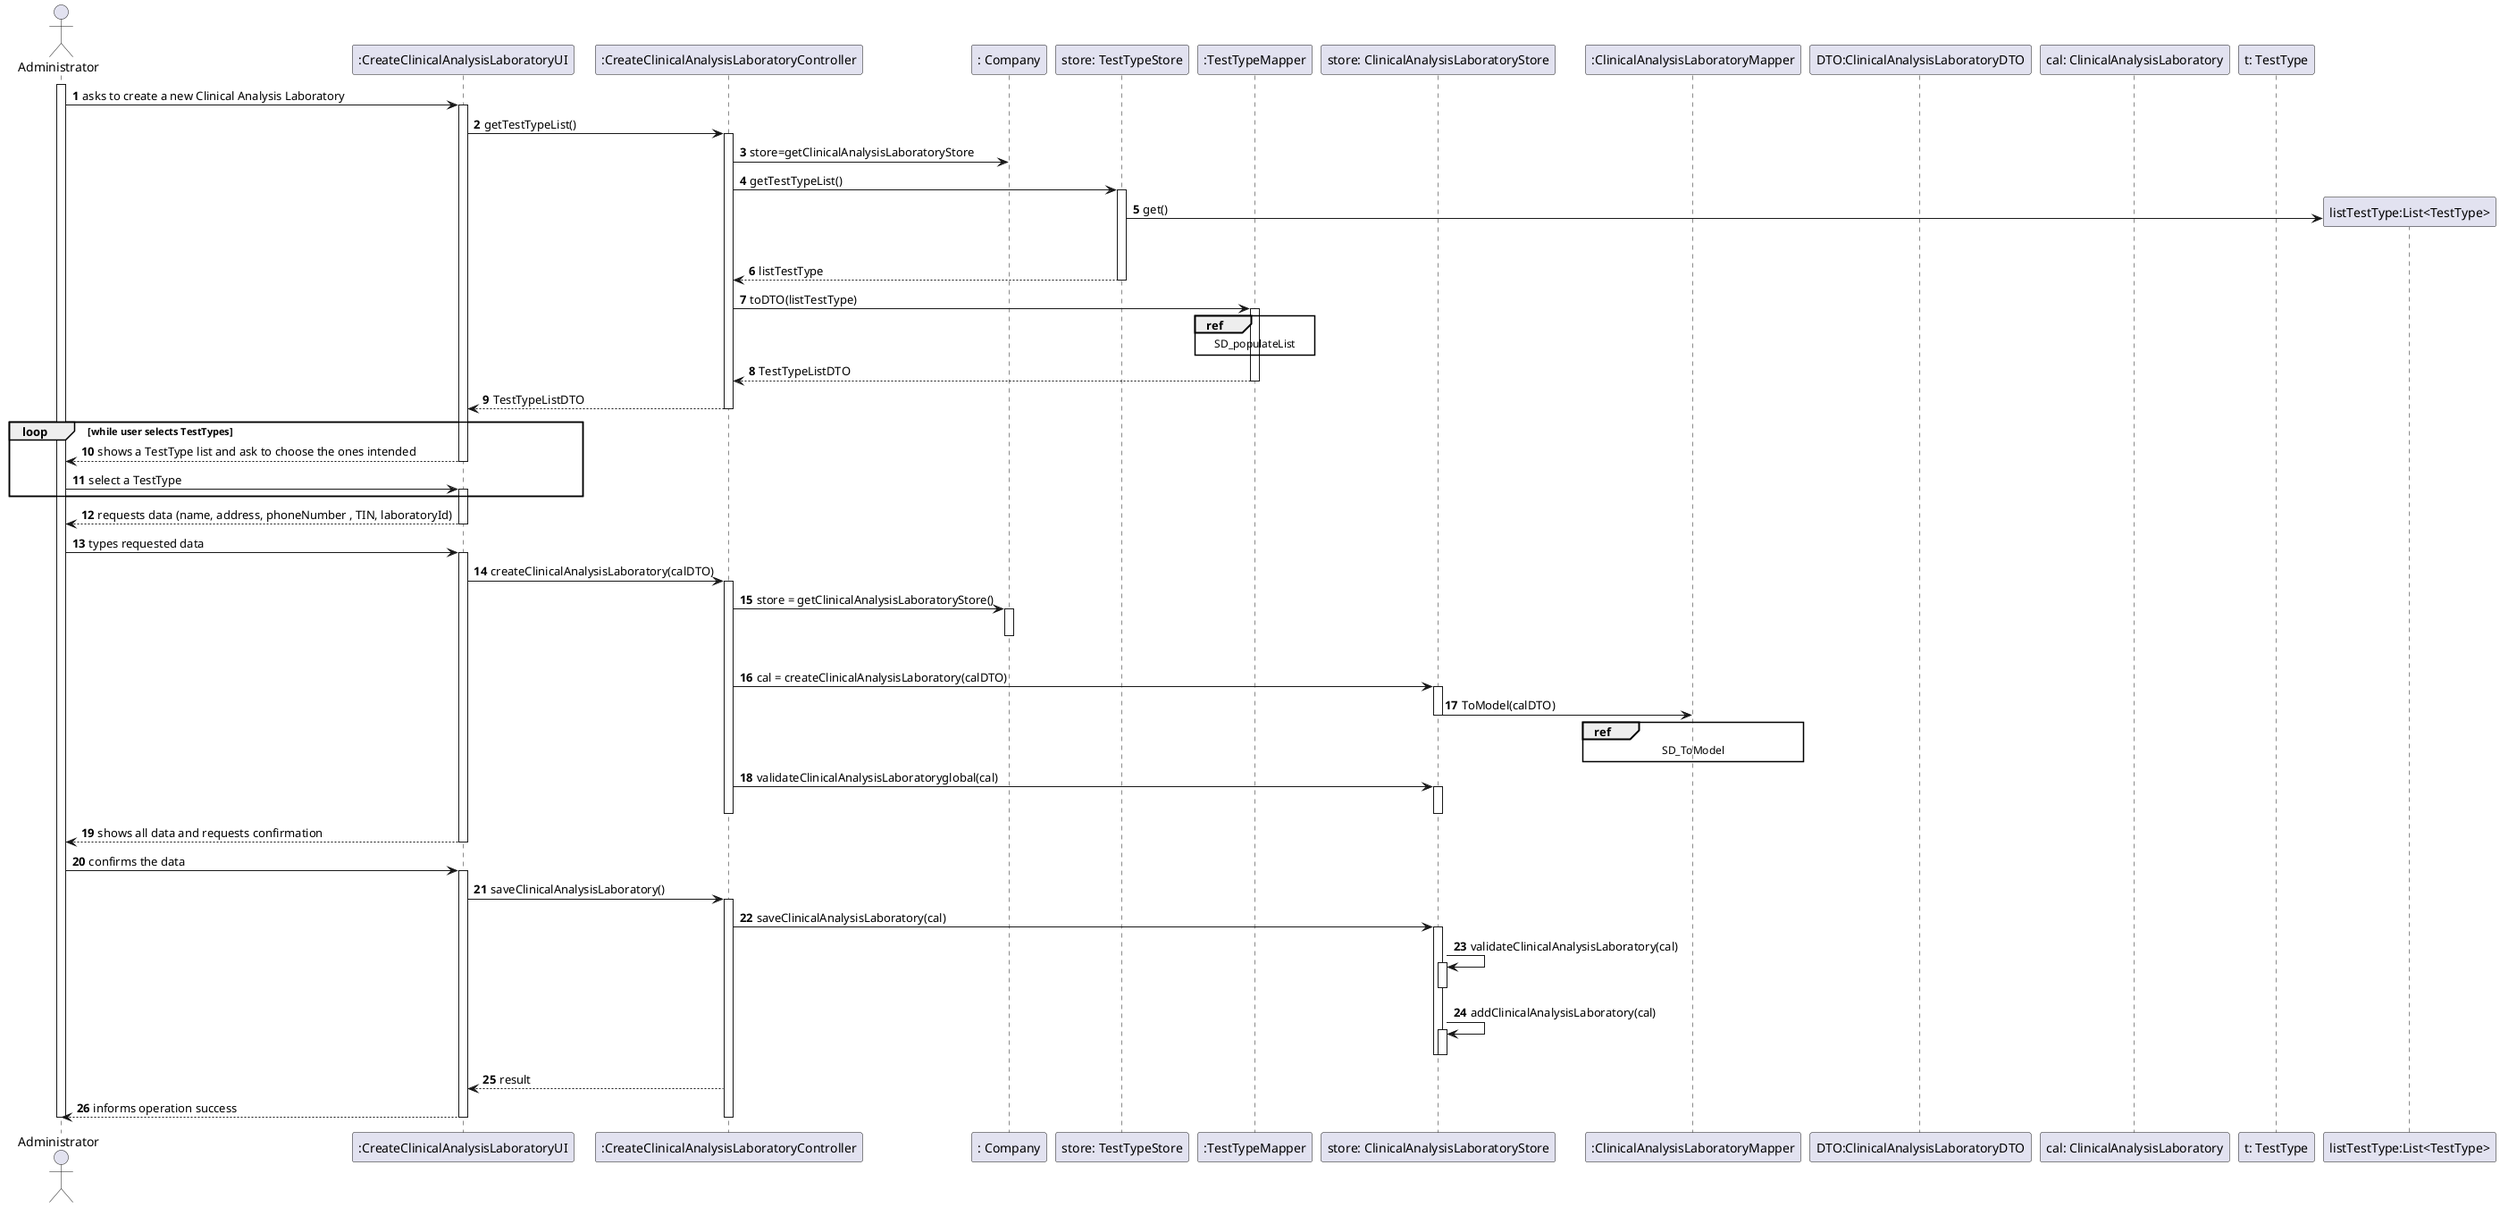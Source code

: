 @startuml
autonumber
actor "Administrator" as ADM

participant ":CreateClinicalAnalysisLaboratoryUI" as UI
participant ":CreateClinicalAnalysisLaboratoryController" as CTRL
participant ": Company" as Comp
participant "store: TestTypeStore" as TTS
participant ":TestTypeMapper" as MapperTT
participant "store: ClinicalAnalysisLaboratoryStore" as CALStore
participant ":ClinicalAnalysisLaboratoryMapper" as MapperCal
participant "DTO:ClinicalAnalysisLaboratoryDTO" as CALDTO
participant "cal: ClinicalAnalysisLaboratory" as CAL
participant "t: TestType" as TT

activate ADM
ADM -> UI : asks to create a new Clinical Analysis Laboratory
activate UI
UI -> CTRL : getTestTypeList()
activate CTRL

CTRL -> Comp : store=getClinicalAnalysisLaboratoryStore
CTRL -> TTS : getTestTypeList()
activate TTS
TTS -> "listTestType:List<TestType>"** : get()

|||

TTS --> CTRL : listTestType
deactivate TTS

CTRL -> MapperTT :toDTO(listTestType)
activate MapperTT
ref over MapperTT
SD_populateList
end ref
MapperTT --> CTRL : TestTypeListDTO
deactivate MapperTT
CTRL --> UI : TestTypeListDTO
deactivate CTRL
loop while user selects TestTypes
UI --> ADM : shows a TestType list and ask to choose the ones intended
deactivate UI

ADM -> UI : select a TestType
activate UI
end
UI --> ADM : requests data (name, address, phoneNumber , TIN, laboratoryId)
deactivate UI

ADM -> UI : types requested data
activate UI

UI -> CTRL : createClinicalAnalysisLaboratory(calDTO)
activate CTRL



CTRL -> Comp : store = getClinicalAnalysisLaboratoryStore()
activate Comp
|||
deactivate Comp
CTRL -> CALStore: cal = createClinicalAnalysisLaboratory(calDTO)
activate CALStore
CALStore -> MapperCal : ToModel(calDTO)
deactivate CALStore
deactivate Comp


ref over MapperCal
SD_ToModel
end ref

CTRL -> CALStore : validateClinicalAnalysisLaboratoryglobal(cal)
activate CALStore
deactivate CALStore
deactivate CTRL

UI --> ADM: shows all data and requests confirmation
deactivate CTRL
deactivate UI

ADM -> UI : confirms the data
activate UI
UI -> CTRL : saveClinicalAnalysisLaboratory()
activate CTRL

CTRL -> CALStore : saveClinicalAnalysisLaboratory(cal)
activate CALStore

CALStore -> CALStore: validateClinicalAnalysisLaboratory(cal)
activate CALStore
deactivate CALStore

CALStore -> CALStore: addClinicalAnalysisLaboratory(cal)
activate CALStore
deactivate CALStore
deactivate CALStore

CTRL --> UI : result

UI --> ADM : informs operation success
deactivate CTRL
deactivate UI

deactivate ADM

@enduml